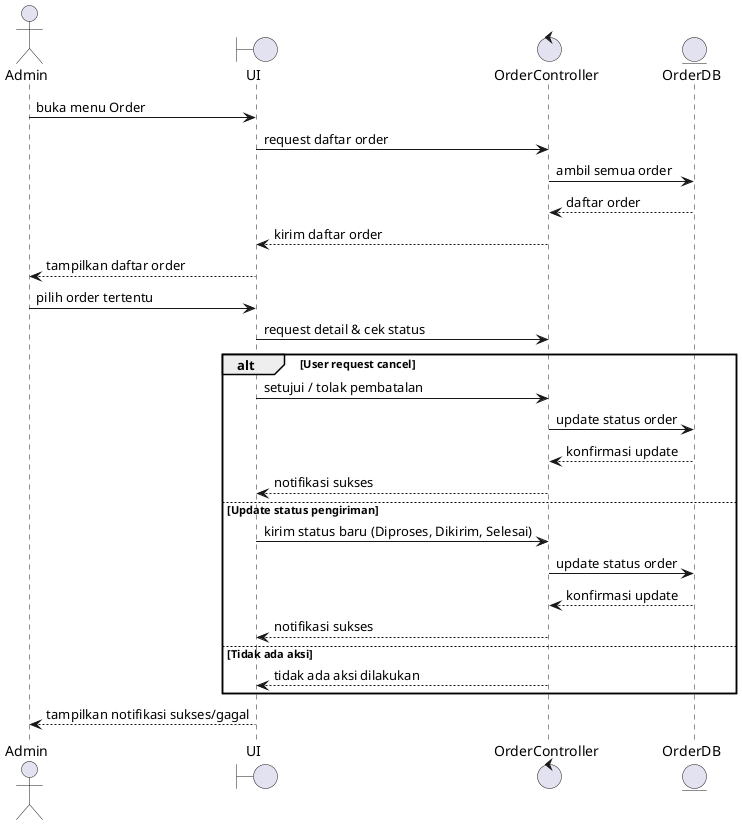 @startuml SD_AdminManageOrders

actor Admin
boundary UI
control OrderController
entity OrderDB

Admin -> UI : buka menu Order
UI -> OrderController : request daftar order
OrderController -> OrderDB : ambil semua order
OrderDB --> OrderController : daftar order
OrderController --> UI : kirim daftar order
UI --> Admin : tampilkan daftar order

Admin -> UI : pilih order tertentu
UI -> OrderController : request detail & cek status

alt User request cancel
    UI -> OrderController : setujui / tolak pembatalan
    OrderController -> OrderDB : update status order
    OrderDB --> OrderController : konfirmasi update
    OrderController --> UI : notifikasi sukses
else Update status pengiriman
    UI -> OrderController : kirim status baru (Diproses, Dikirim, Selesai)
    OrderController -> OrderDB : update status order
    OrderDB --> OrderController : konfirmasi update
    OrderController --> UI : notifikasi sukses
else Tidak ada aksi
    OrderController --> UI : tidak ada aksi dilakukan
end

UI --> Admin : tampilkan notifikasi sukses/gagal

@enduml
